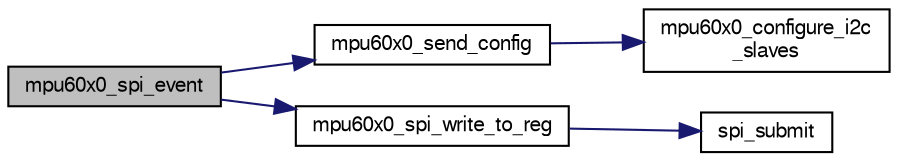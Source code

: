 digraph "mpu60x0_spi_event"
{
  edge [fontname="FreeSans",fontsize="10",labelfontname="FreeSans",labelfontsize="10"];
  node [fontname="FreeSans",fontsize="10",shape=record];
  rankdir="LR";
  Node1 [label="mpu60x0_spi_event",height=0.2,width=0.4,color="black", fillcolor="grey75", style="filled", fontcolor="black"];
  Node1 -> Node2 [color="midnightblue",fontsize="10",style="solid",fontname="FreeSans"];
  Node2 [label="mpu60x0_send_config",height=0.2,width=0.4,color="black", fillcolor="white", style="filled",URL="$mpu60x0_8c.html#a564470aa2f16b3f6665b99d9141f9ae7",tooltip="Configuration sequence called once before normal use. "];
  Node2 -> Node3 [color="midnightblue",fontsize="10",style="solid",fontname="FreeSans"];
  Node3 [label="mpu60x0_configure_i2c\l_slaves",height=0.2,width=0.4,color="black", fillcolor="white", style="filled",URL="$mpu60x0_8h.html#aedbe7307e6e7f522300178dd964c2f3b",tooltip="Configure I2C slaves of the MPU. "];
  Node1 -> Node4 [color="midnightblue",fontsize="10",style="solid",fontname="FreeSans"];
  Node4 [label="mpu60x0_spi_write_to_reg",height=0.2,width=0.4,color="black", fillcolor="white", style="filled",URL="$mpu60x0__spi_8c.html#af1fb9f28813ab2ad3e7f89298ca708c8"];
  Node4 -> Node5 [color="midnightblue",fontsize="10",style="solid",fontname="FreeSans"];
  Node5 [label="spi_submit",height=0.2,width=0.4,color="black", fillcolor="white", style="filled",URL="$group__spi.html#ga5d383931766cb373ebad0b8bc26d439d",tooltip="Submit SPI transaction. "];
}
